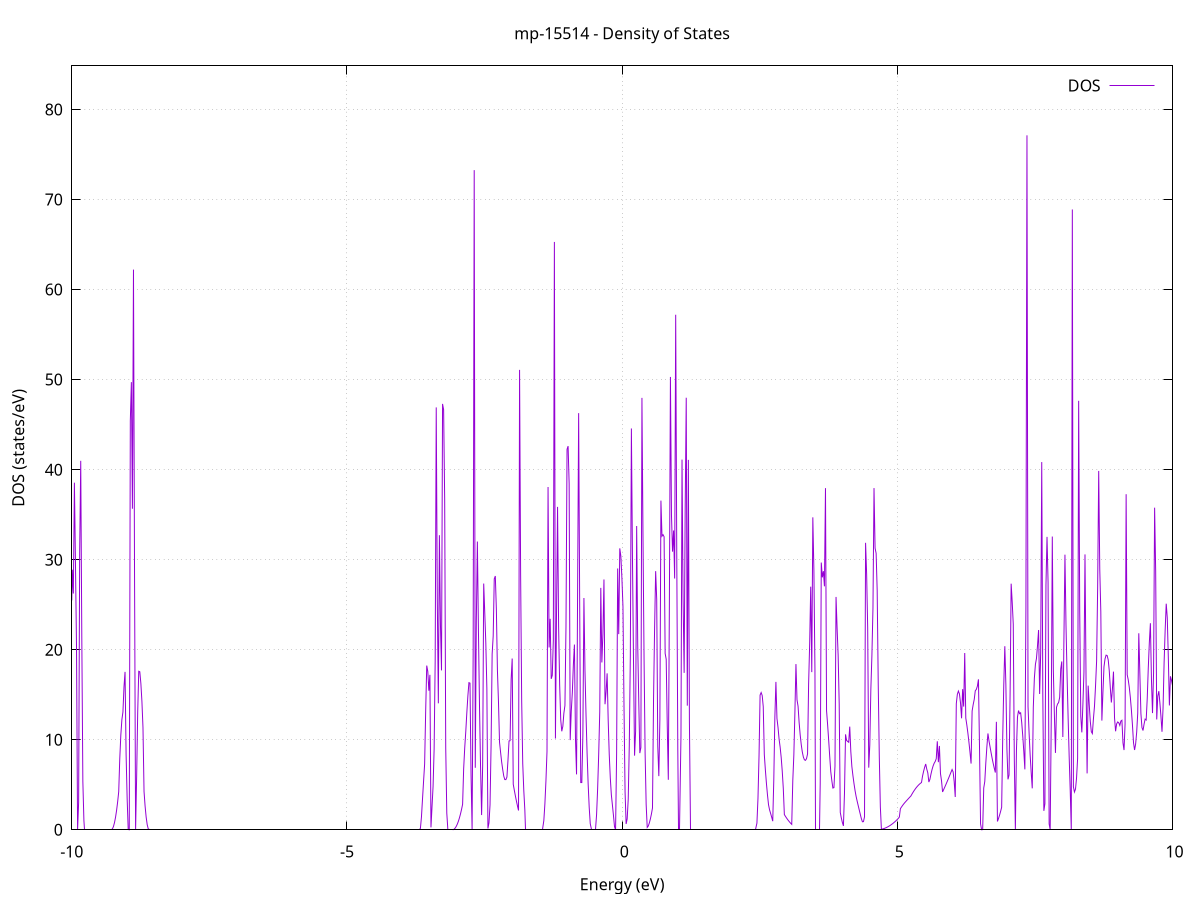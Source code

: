 set title 'mp-15514 - Density of States'
set xlabel 'Energy (eV)'
set ylabel 'DOS (states/eV)'
set grid
set xrange [-10:10]
set yrange [0:84.849]
set xzeroaxis lt -1
set terminal png size 800,600
set output 'mp-15514_dos_gnuplot.png'
plot '-' using 1:2 with lines title 'DOS'
-23.695600 0.000000
-23.676500 0.000000
-23.657300 0.000000
-23.638100 0.000000
-23.619000 0.000000
-23.599800 0.000000
-23.580600 0.000000
-23.561500 0.000000
-23.542300 0.000000
-23.523100 0.000000
-23.504000 0.000000
-23.484800 0.000000
-23.465600 0.000000
-23.446500 0.000000
-23.427300 0.000000
-23.408100 0.000000
-23.389000 0.000000
-23.369800 0.000000
-23.350600 0.000000
-23.331500 0.000000
-23.312300 0.000000
-23.293100 0.000000
-23.274000 0.000000
-23.254800 0.000000
-23.235600 0.000000
-23.216400 0.000000
-23.197300 0.000000
-23.178100 0.000000
-23.158900 0.000000
-23.139800 0.000000
-23.120600 0.000000
-23.101400 0.000000
-23.082300 0.000000
-23.063100 0.000000
-23.043900 0.000000
-23.024800 0.000000
-23.005600 0.000000
-22.986400 0.000000
-22.967300 0.000000
-22.948100 0.000000
-22.928900 0.000000
-22.909800 0.000000
-22.890600 0.000000
-22.871400 0.000000
-22.852300 0.000000
-22.833100 0.000000
-22.813900 0.000000
-22.794800 0.000000
-22.775600 0.000000
-22.756400 0.000000
-22.737300 0.000000
-22.718100 0.000000
-22.698900 0.000000
-22.679800 0.000000
-22.660600 0.000000
-22.641400 0.000000
-22.622300 0.000000
-22.603100 0.000000
-22.583900 0.000000
-22.564800 0.000000
-22.545600 0.000000
-22.526400 0.000000
-22.507200 0.000000
-22.488100 0.000000
-22.468900 0.000000
-22.449700 0.000000
-22.430600 0.000000
-22.411400 0.000000
-22.392200 0.000000
-22.373100 0.000000
-22.353900 0.000000
-22.334700 0.000000
-22.315600 0.000000
-22.296400 0.000000
-22.277200 0.000000
-22.258100 0.000000
-22.238900 0.000000
-22.219700 0.000000
-22.200600 0.000000
-22.181400 0.000000
-22.162200 0.000000
-22.143100 0.000000
-22.123900 0.000000
-22.104700 0.000000
-22.085600 0.000000
-22.066400 0.000000
-22.047200 0.000000
-22.028100 0.000000
-22.008900 0.000000
-21.989700 0.000000
-21.970600 0.000000
-21.951400 0.000000
-21.932200 0.000000
-21.913100 0.000000
-21.893900 0.000000
-21.874700 0.000000
-21.855500 0.000000
-21.836400 0.000000
-21.817200 0.000000
-21.798000 0.000000
-21.778900 0.000000
-21.759700 0.000000
-21.740500 0.000000
-21.721400 0.000000
-21.702200 0.000000
-21.683000 0.000000
-21.663900 0.000000
-21.644700 0.000000
-21.625500 0.000000
-21.606400 0.000000
-21.587200 0.000000
-21.568000 0.000000
-21.548900 0.000000
-21.529700 0.000000
-21.510500 0.000000
-21.491400 0.000000
-21.472200 0.000000
-21.453000 0.000000
-21.433900 0.000000
-21.414700 0.000000
-21.395500 0.000000
-21.376400 0.000000
-21.357200 0.000000
-21.338000 0.000000
-21.318900 0.000000
-21.299700 0.000000
-21.280500 0.000000
-21.261400 0.000000
-21.242200 0.000000
-21.223000 0.000000
-21.203900 0.000000
-21.184700 0.000000
-21.165500 0.000000
-21.146300 0.000000
-21.127200 0.000000
-21.108000 0.000000
-21.088800 0.000000
-21.069700 0.000000
-21.050500 0.000000
-21.031300 0.000000
-21.012200 0.000000
-20.993000 0.000000
-20.973800 0.000000
-20.954700 0.000000
-20.935500 0.000000
-20.916300 0.000000
-20.897200 0.000000
-20.878000 0.000000
-20.858800 0.000000
-20.839700 0.000000
-20.820500 0.000000
-20.801300 0.000000
-20.782200 0.000000
-20.763000 0.000000
-20.743800 0.000000
-20.724700 0.000000
-20.705500 0.000000
-20.686300 0.000000
-20.667200 0.000000
-20.648000 0.000000
-20.628800 0.000000
-20.609700 0.000000
-20.590500 0.000000
-20.571300 0.000000
-20.552200 0.000000
-20.533000 0.000000
-20.513800 0.000000
-20.494700 0.000000
-20.475500 0.000000
-20.456300 0.000000
-20.437100 0.000000
-20.418000 0.000000
-20.398800 0.000000
-20.379600 0.000000
-20.360500 0.000000
-20.341300 0.000000
-20.322100 0.000000
-20.303000 0.000000
-20.283800 0.000000
-20.264600 0.000000
-20.245500 0.000000
-20.226300 0.000000
-20.207100 0.000000
-20.188000 0.000000
-20.168800 0.000000
-20.149600 0.000000
-20.130500 0.000000
-20.111300 0.000000
-20.092100 0.000000
-20.073000 0.000000
-20.053800 0.000000
-20.034600 0.000000
-20.015500 0.000000
-19.996300 0.000000
-19.977100 0.000000
-19.958000 0.000000
-19.938800 0.000000
-19.919600 0.000000
-19.900500 0.000000
-19.881300 0.000000
-19.862100 0.000000
-19.843000 0.000000
-19.823800 0.000000
-19.804600 0.000000
-19.785500 0.000000
-19.766300 0.000000
-19.747100 0.000000
-19.727900 0.000000
-19.708800 0.000000
-19.689600 0.000000
-19.670400 0.000000
-19.651300 0.000000
-19.632100 0.000000
-19.612900 0.000000
-19.593800 0.000000
-19.574600 0.000000
-19.555400 0.000000
-19.536300 0.000000
-19.517100 0.000000
-19.497900 0.000000
-19.478800 0.000000
-19.459600 0.000000
-19.440400 0.000000
-19.421300 0.000000
-19.402100 0.000000
-19.382900 0.000000
-19.363800 0.000000
-19.344600 0.000000
-19.325400 0.000000
-19.306300 0.000000
-19.287100 0.000000
-19.267900 0.000000
-19.248800 0.000000
-19.229600 0.000000
-19.210400 0.000000
-19.191300 0.000000
-19.172100 0.000000
-19.152900 0.000000
-19.133800 0.000000
-19.114600 0.000000
-19.095400 0.000000
-19.076300 0.000000
-19.057100 0.000000
-19.037900 0.000000
-19.018700 0.000000
-18.999600 0.000000
-18.980400 0.000000
-18.961200 0.000000
-18.942100 0.000000
-18.922900 0.000000
-18.903700 0.000000
-18.884600 0.000000
-18.865400 0.000000
-18.846200 0.000000
-18.827100 0.000000
-18.807900 0.000000
-18.788700 0.000000
-18.769600 0.000000
-18.750400 0.000000
-18.731200 0.000000
-18.712100 0.000000
-18.692900 0.000000
-18.673700 0.000000
-18.654600 0.000000
-18.635400 0.000000
-18.616200 0.000000
-18.597100 0.000000
-18.577900 0.000000
-18.558700 0.000000
-18.539600 0.000000
-18.520400 0.000000
-18.501200 0.000000
-18.482100 0.000000
-18.462900 0.000000
-18.443700 0.000000
-18.424600 0.000000
-18.405400 0.000000
-18.386200 0.000000
-18.367100 0.000000
-18.347900 0.000000
-18.328700 0.000000
-18.309500 0.000000
-18.290400 0.000000
-18.271200 0.000000
-18.252000 0.000000
-18.232900 0.000000
-18.213700 0.000000
-18.194500 0.000000
-18.175400 0.000000
-18.156200 0.000000
-18.137000 0.000000
-18.117900 0.000000
-18.098700 0.000000
-18.079500 0.000000
-18.060400 0.000000
-18.041200 0.000000
-18.022000 0.000000
-18.002900 0.000000
-17.983700 0.000000
-17.964500 0.000000
-17.945400 0.000000
-17.926200 0.000000
-17.907000 0.000000
-17.887900 0.000000
-17.868700 0.000000
-17.849500 0.000000
-17.830400 0.000000
-17.811200 0.000000
-17.792000 0.000000
-17.772900 0.000000
-17.753700 0.000000
-17.734500 0.000000
-17.715400 0.000000
-17.696200 0.000000
-17.677000 0.000000
-17.657900 0.000000
-17.638700 0.000000
-17.619500 0.000000
-17.600300 0.000000
-17.581200 0.000000
-17.562000 0.000000
-17.542800 0.000000
-17.523700 0.000000
-17.504500 0.000000
-17.485300 0.000000
-17.466200 0.000000
-17.447000 0.000000
-17.427800 0.000000
-17.408700 0.000000
-17.389500 0.000000
-17.370300 0.000000
-17.351200 0.000000
-17.332000 0.000000
-17.312800 0.000000
-17.293700 0.000000
-17.274500 0.000000
-17.255300 0.000000
-17.236200 0.000000
-17.217000 0.000000
-17.197800 0.000000
-17.178700 0.000000
-17.159500 0.000000
-17.140300 0.000000
-17.121200 0.000000
-17.102000 0.000000
-17.082800 0.000000
-17.063700 0.000000
-17.044500 0.000000
-17.025300 0.000000
-17.006200 0.000000
-16.987000 0.000000
-16.967800 0.000000
-16.948700 0.000000
-16.929500 0.000000
-16.910300 0.000000
-16.891100 0.000000
-16.872000 0.000000
-16.852800 0.000000
-16.833600 0.000000
-16.814500 0.000000
-16.795300 0.000000
-16.776100 0.000000
-16.757000 0.000000
-16.737800 0.000000
-16.718600 0.000000
-16.699500 0.000000
-16.680300 0.000000
-16.661100 0.000000
-16.642000 0.000000
-16.622800 0.000000
-16.603600 0.000000
-16.584500 0.000000
-16.565300 0.000000
-16.546100 0.000000
-16.527000 0.000000
-16.507800 0.000000
-16.488600 0.000000
-16.469500 0.000000
-16.450300 0.000000
-16.431100 0.000000
-16.412000 0.000000
-16.392800 0.000000
-16.373600 0.000000
-16.354500 0.000000
-16.335300 0.000000
-16.316100 0.000000
-16.297000 0.000000
-16.277800 0.000000
-16.258600 0.000000
-16.239500 0.000000
-16.220300 0.000000
-16.201100 0.000000
-16.181900 0.000000
-16.162800 0.000000
-16.143600 0.000000
-16.124400 0.000000
-16.105300 0.000000
-16.086100 0.000000
-16.066900 0.000000
-16.047800 0.000000
-16.028600 0.000000
-16.009400 0.000000
-15.990300 0.000000
-15.971100 0.000000
-15.951900 0.000000
-15.932800 0.000000
-15.913600 0.000000
-15.894400 0.000000
-15.875300 0.000000
-15.856100 0.000000
-15.836900 0.000000
-15.817800 0.000000
-15.798600 0.000000
-15.779400 0.000000
-15.760300 0.000000
-15.741100 0.000000
-15.721900 0.000000
-15.702800 0.000000
-15.683600 0.000000
-15.664400 0.000000
-15.645300 0.000000
-15.626100 0.000000
-15.606900 0.000000
-15.587800 0.000000
-15.568600 0.000000
-15.549400 0.000000
-15.530300 0.000000
-15.511100 0.000000
-15.491900 0.000000
-15.472700 0.000000
-15.453600 0.000000
-15.434400 0.000000
-15.415200 0.000000
-15.396100 0.000000
-15.376900 0.000000
-15.357700 0.000000
-15.338600 0.000000
-15.319400 0.000000
-15.300200 0.000000
-15.281100 0.000000
-15.261900 0.000000
-15.242700 0.000000
-15.223600 0.000000
-15.204400 0.000000
-15.185200 0.000000
-15.166100 0.000000
-15.146900 0.000000
-15.127700 0.000000
-15.108600 0.000000
-15.089400 0.000000
-15.070200 0.000000
-15.051100 0.000000
-15.031900 0.000000
-15.012700 0.000000
-14.993600 0.000000
-14.974400 0.000000
-14.955200 0.000000
-14.936100 0.000000
-14.916900 0.000000
-14.897700 0.000000
-14.878600 0.000000
-14.859400 0.000000
-14.840200 0.000000
-14.821000 0.000000
-14.801900 0.000000
-14.782700 0.000000
-14.763500 0.000000
-14.744400 0.000000
-14.725200 0.000000
-14.706000 0.000000
-14.686900 0.000000
-14.667700 0.000000
-14.648500 0.000000
-14.629400 0.000000
-14.610200 0.000000
-14.591000 0.000000
-14.571900 0.000000
-14.552700 0.000000
-14.533500 0.000000
-14.514400 0.000000
-14.495200 0.000000
-14.476000 0.000000
-14.456900 0.000000
-14.437700 0.000000
-14.418500 0.000000
-14.399400 0.000000
-14.380200 0.000000
-14.361000 0.000000
-14.341900 0.000000
-14.322700 0.000000
-14.303500 0.000000
-14.284400 0.000000
-14.265200 0.000000
-14.246000 0.000000
-14.226900 0.000000
-14.207700 0.000000
-14.188500 0.000000
-14.169400 0.000000
-14.150200 0.000000
-14.131000 0.000000
-14.111800 0.000000
-14.092700 0.000000
-14.073500 0.000000
-14.054300 0.000000
-14.035200 0.000000
-14.016000 0.000000
-13.996800 0.000000
-13.977700 0.000000
-13.958500 0.000000
-13.939300 0.000000
-13.920200 0.000000
-13.901000 0.000000
-13.881800 0.000000
-13.862700 0.000000
-13.843500 0.000000
-13.824300 0.000000
-13.805200 0.000000
-13.786000 0.000000
-13.766800 0.000000
-13.747700 0.000000
-13.728500 0.000000
-13.709300 0.000000
-13.690200 0.000000
-13.671000 0.000000
-13.651800 0.000000
-13.632700 0.000000
-13.613500 0.000000
-13.594300 0.000000
-13.575200 0.000000
-13.556000 0.000000
-13.536800 0.000000
-13.517700 0.000000
-13.498500 0.000000
-13.479300 0.000000
-13.460200 0.000000
-13.441000 0.000000
-13.421800 0.000000
-13.402600 0.000000
-13.383500 0.000000
-13.364300 0.000000
-13.345100 0.000000
-13.326000 1.114300
-13.306800 5.447800
-13.287600 20.302800
-13.268500 32.994500
-13.249300 39.624800
-13.230100 0.000000
-13.211000 0.000000
-13.191800 0.000000
-13.172600 51.689700
-13.153500 42.924500
-13.134300 13.238500
-13.115100 323.968100
-13.096000 86.683600
-13.076800 31.968700
-13.057600 1.283700
-13.038500 0.000000
-13.019300 0.000000
-13.000100 0.000000
-12.981000 0.000000
-12.961800 0.000000
-12.942600 0.000000
-12.923500 0.000000
-12.904300 0.000000
-12.885100 0.000000
-12.866000 0.000000
-12.846800 0.000000
-12.827600 0.000000
-12.808500 0.000000
-12.789300 0.000000
-12.770100 0.000000
-12.751000 0.000000
-12.731800 0.000000
-12.712600 0.000000
-12.693400 0.000000
-12.674300 0.000000
-12.655100 0.000000
-12.635900 0.000000
-12.616800 0.000000
-12.597600 0.000000
-12.578400 0.000000
-12.559300 0.000000
-12.540100 0.000000
-12.520900 0.000000
-12.501800 0.000000
-12.482600 0.000000
-12.463400 0.000000
-12.444300 0.000000
-12.425100 0.000000
-12.405900 0.000000
-12.386800 0.000000
-12.367600 0.000000
-12.348400 0.000000
-12.329300 0.000000
-12.310100 0.000000
-12.290900 0.000000
-12.271800 0.000000
-12.252600 0.000000
-12.233400 0.000000
-12.214300 0.000000
-12.195100 0.000000
-12.175900 0.000000
-12.156800 0.000000
-12.137600 0.000000
-12.118400 0.000000
-12.099300 0.000000
-12.080100 0.000000
-12.060900 0.000000
-12.041800 0.000000
-12.022600 0.000000
-12.003400 0.000000
-11.984200 0.000000
-11.965100 0.000000
-11.945900 0.000000
-11.926700 0.000000
-11.907600 0.000000
-11.888400 0.000000
-11.869200 0.000000
-11.850100 0.000000
-11.830900 0.000000
-11.811700 0.427100
-11.792600 2.772000
-11.773400 7.226200
-11.754200 18.727900
-11.735100 27.900900
-11.715900 33.905400
-11.696700 0.000000
-11.677600 1.508300
-11.658400 27.912400
-11.639200 21.555300
-11.620100 69.707600
-11.600900 36.331100
-11.581700 44.500400
-11.562600 32.078700
-11.543400 2.137700
-11.524200 0.000000
-11.505100 0.000000
-11.485900 0.000000
-11.466700 0.000000
-11.447600 0.000000
-11.428400 0.000000
-11.409200 0.000000
-11.390100 0.000000
-11.370900 0.000000
-11.351700 0.000000
-11.332600 0.000000
-11.313400 0.000000
-11.294200 0.000000
-11.275000 0.000000
-11.255900 0.000000
-11.236700 0.000000
-11.217500 0.000000
-11.198400 0.000000
-11.179200 0.000000
-11.160000 0.000000
-11.140900 0.000000
-11.121700 0.000000
-11.102500 0.000000
-11.083400 0.000000
-11.064200 0.000000
-11.045000 0.000000
-11.025900 0.000000
-11.006700 0.000000
-10.987500 0.000000
-10.968400 0.000000
-10.949200 0.000000
-10.930000 0.000000
-10.910900 0.000000
-10.891700 0.000000
-10.872500 0.000000
-10.853400 0.000000
-10.834200 0.000000
-10.815000 0.000000
-10.795900 0.000000
-10.776700 0.000000
-10.757500 0.000000
-10.738400 0.000000
-10.719200 0.000000
-10.700000 0.000000
-10.680900 0.000000
-10.661700 0.000000
-10.642500 0.000000
-10.623400 0.000000
-10.604200 0.000000
-10.585000 0.000000
-10.565800 0.000000
-10.546700 0.000000
-10.527500 0.000000
-10.508300 0.000000
-10.489200 0.000000
-10.470000 0.000000
-10.450800 0.000000
-10.431700 0.000000
-10.412500 0.000000
-10.393300 0.000000
-10.374200 0.000000
-10.355000 0.000000
-10.335800 0.000000
-10.316700 0.000000
-10.297500 0.000000
-10.278300 0.000000
-10.259200 0.077800
-10.240000 1.030200
-10.220800 3.066200
-10.201700 6.185700
-10.182500 18.094600
-10.163300 22.987000
-10.144200 24.583800
-10.125000 22.884900
-10.105800 5.491700
-10.086700 0.000000
-10.067500 0.000000
-10.048300 15.068300
-10.029200 18.920800
-10.010000 21.756100
-9.990800 28.885500
-9.971700 26.240400
-9.952500 38.551900
-9.933300 29.599400
-9.914200 20.300400
-9.895000 0.000000
-9.875800 3.028700
-9.856600 30.842400
-9.837500 40.980000
-9.818300 21.508800
-9.799100 5.377900
-9.780000 1.028300
-9.760800 0.000000
-9.741600 0.000000
-9.722500 0.000000
-9.703300 0.000000
-9.684100 0.000000
-9.665000 0.000000
-9.645800 0.000000
-9.626600 0.000000
-9.607500 0.000000
-9.588300 0.000000
-9.569100 0.000000
-9.550000 0.000000
-9.530800 0.000000
-9.511600 0.000000
-9.492500 0.000000
-9.473300 0.000000
-9.454100 0.000000
-9.435000 0.000000
-9.415800 0.000000
-9.396600 0.000000
-9.377500 0.000000
-9.358300 0.000000
-9.339100 0.000000
-9.320000 0.000000
-9.300800 0.000000
-9.281600 0.000200
-9.262500 0.093900
-9.243300 0.357700
-9.224100 0.791400
-9.205000 1.395200
-9.185800 2.169100
-9.166600 3.113000
-9.147400 4.226900
-9.128300 7.899300
-9.109100 10.518200
-9.089900 12.233600
-9.070800 13.075000
-9.051600 15.868100
-9.032400 17.539400
-9.013300 8.387000
-8.994100 3.443700
-8.974900 0.029400
-8.955800 0.000000
-8.936600 45.435200
-8.917400 49.717100
-8.898300 35.662800
-8.879100 62.219000
-8.859900 28.434200
-8.840800 0.000000
-8.821600 5.932300
-8.802400 13.054800
-8.783300 17.604300
-8.764100 17.549500
-8.744900 16.258900
-8.725800 14.254600
-8.706600 11.349600
-8.687400 4.254400
-8.668300 2.647600
-8.649100 1.420100
-8.629900 0.571900
-8.610800 0.102900
-8.591600 0.000000
-8.572400 0.000000
-8.553300 0.000000
-8.534100 0.000000
-8.514900 0.000000
-8.495800 0.000000
-8.476600 0.000000
-8.457400 0.000000
-8.438200 0.000000
-8.419100 0.000000
-8.399900 0.000000
-8.380700 0.000000
-8.361600 0.000000
-8.342400 0.000000
-8.323200 0.000000
-8.304100 0.000000
-8.284900 0.000000
-8.265700 0.000000
-8.246600 0.000000
-8.227400 0.000000
-8.208200 0.000000
-8.189100 0.000000
-8.169900 0.000000
-8.150700 0.000000
-8.131600 0.000000
-8.112400 0.000000
-8.093200 0.000000
-8.074100 0.000000
-8.054900 0.000000
-8.035700 0.000000
-8.016600 0.000000
-7.997400 0.000000
-7.978200 0.000000
-7.959100 0.000000
-7.939900 0.000000
-7.920700 0.000000
-7.901600 0.000000
-7.882400 0.000000
-7.863200 0.000000
-7.844100 0.000000
-7.824900 0.000000
-7.805700 0.000000
-7.786600 0.000000
-7.767400 0.000000
-7.748200 0.000000
-7.729000 0.000000
-7.709900 0.000000
-7.690700 0.000000
-7.671500 0.000000
-7.652400 0.000000
-7.633200 0.000000
-7.614000 0.000000
-7.594900 0.000000
-7.575700 0.000000
-7.556500 0.000000
-7.537400 0.000000
-7.518200 0.000000
-7.499000 0.000000
-7.479900 0.000000
-7.460700 0.000000
-7.441500 0.000000
-7.422400 0.000000
-7.403200 0.000000
-7.384000 0.000000
-7.364900 0.000000
-7.345700 0.000000
-7.326500 0.000000
-7.307400 0.000000
-7.288200 0.000000
-7.269000 0.000000
-7.249900 0.000000
-7.230700 0.000000
-7.211500 0.000000
-7.192400 0.000000
-7.173200 0.000000
-7.154000 0.000000
-7.134900 0.000000
-7.115700 0.000000
-7.096500 0.000000
-7.077300 0.000000
-7.058200 0.000000
-7.039000 0.000000
-7.019800 0.000000
-7.000700 0.000000
-6.981500 0.000000
-6.962300 0.000000
-6.943200 0.000000
-6.924000 0.000000
-6.904800 0.000000
-6.885700 0.000000
-6.866500 0.000000
-6.847300 0.000000
-6.828200 0.000000
-6.809000 0.000000
-6.789800 0.000000
-6.770700 0.000000
-6.751500 0.000000
-6.732300 0.000000
-6.713200 0.000000
-6.694000 0.000000
-6.674800 0.000000
-6.655700 0.000000
-6.636500 0.000000
-6.617300 0.000000
-6.598200 0.000000
-6.579000 0.000000
-6.559800 0.000000
-6.540700 0.000000
-6.521500 0.000000
-6.502300 0.000000
-6.483200 0.000000
-6.464000 0.000000
-6.444800 0.000000
-6.425700 0.000000
-6.406500 0.000000
-6.387300 0.000000
-6.368100 0.000000
-6.349000 0.000000
-6.329800 0.000000
-6.310600 0.000000
-6.291500 0.000000
-6.272300 0.000000
-6.253100 0.000000
-6.234000 0.000000
-6.214800 0.000000
-6.195600 0.000000
-6.176500 0.000000
-6.157300 0.000000
-6.138100 0.000000
-6.119000 0.000000
-6.099800 0.000000
-6.080600 0.000000
-6.061500 0.000000
-6.042300 0.000000
-6.023100 0.000000
-6.004000 0.000000
-5.984800 0.000000
-5.965600 0.000000
-5.946500 0.000000
-5.927300 0.000000
-5.908100 0.000000
-5.889000 0.000000
-5.869800 0.000000
-5.850600 0.000000
-5.831500 0.000000
-5.812300 0.000000
-5.793100 0.000000
-5.774000 0.000000
-5.754800 0.000000
-5.735600 0.000000
-5.716500 0.000000
-5.697300 0.000000
-5.678100 0.000000
-5.658900 0.000000
-5.639800 0.000000
-5.620600 0.000000
-5.601400 0.000000
-5.582300 0.000000
-5.563100 0.000000
-5.543900 0.000000
-5.524800 0.000000
-5.505600 0.000000
-5.486400 0.000000
-5.467300 0.000000
-5.448100 0.000000
-5.428900 0.000000
-5.409800 0.000000
-5.390600 0.000000
-5.371400 0.000000
-5.352300 0.000000
-5.333100 0.000000
-5.313900 0.000000
-5.294800 0.000000
-5.275600 0.000000
-5.256400 0.000000
-5.237300 0.000000
-5.218100 0.000000
-5.198900 0.000000
-5.179800 0.000000
-5.160600 0.000000
-5.141400 0.000000
-5.122300 0.000000
-5.103100 0.000000
-5.083900 0.000000
-5.064800 0.000000
-5.045600 0.000000
-5.026400 0.000000
-5.007300 0.000000
-4.988100 0.000000
-4.968900 0.000000
-4.949700 0.000000
-4.930600 0.000000
-4.911400 0.000000
-4.892200 0.000000
-4.873100 0.000000
-4.853900 0.000000
-4.834700 0.000000
-4.815600 0.000000
-4.796400 0.000000
-4.777200 0.000000
-4.758100 0.000000
-4.738900 0.000000
-4.719700 0.000000
-4.700600 0.000000
-4.681400 0.000000
-4.662200 0.000000
-4.643100 0.000000
-4.623900 0.000000
-4.604700 0.000000
-4.585600 0.000000
-4.566400 0.000000
-4.547200 0.000000
-4.528100 0.000000
-4.508900 0.000000
-4.489700 0.000000
-4.470600 0.000000
-4.451400 0.000000
-4.432200 0.000000
-4.413100 0.000000
-4.393900 0.000000
-4.374700 0.000000
-4.355600 0.000000
-4.336400 0.000000
-4.317200 0.000000
-4.298100 0.000000
-4.278900 0.000000
-4.259700 0.000000
-4.240500 0.000000
-4.221400 0.000000
-4.202200 0.000000
-4.183000 0.000000
-4.163900 0.000000
-4.144700 0.000000
-4.125500 0.000000
-4.106400 0.000000
-4.087200 0.000000
-4.068000 0.000000
-4.048900 0.000000
-4.029700 0.000000
-4.010500 0.000000
-3.991400 0.000000
-3.972200 0.000000
-3.953000 0.000000
-3.933900 0.000000
-3.914700 0.000000
-3.895500 0.000000
-3.876400 0.000000
-3.857200 0.000000
-3.838000 0.000000
-3.818900 0.000000
-3.799700 0.000000
-3.780500 0.000000
-3.761400 0.000000
-3.742200 0.000000
-3.723000 0.000000
-3.703900 0.000000
-3.684700 0.000000
-3.665500 0.159000
-3.646400 1.440100
-3.627200 3.444600
-3.608000 5.397600
-3.588900 7.299300
-3.569700 13.255600
-3.550500 18.235800
-3.531300 17.584400
-3.512200 15.443900
-3.493000 17.209400
-3.473800 0.264700
-3.454700 2.555500
-3.435500 4.810900
-3.416300 8.968700
-3.397200 18.702700
-3.378000 46.916800
-3.358800 25.685000
-3.339700 14.045900
-3.320500 32.719500
-3.301300 22.790600
-3.282200 17.706400
-3.263000 47.302900
-3.243800 46.657400
-3.224700 36.704500
-3.205500 9.083500
-3.186300 1.849500
-3.167200 0.040400
-3.148000 0.000000
-3.128800 0.000000
-3.109700 0.000000
-3.090500 0.000000
-3.071300 0.007600
-3.052200 0.069900
-3.033000 0.195000
-3.013800 0.383000
-2.994700 0.633800
-2.975500 0.947400
-2.956300 1.323900
-2.937200 1.763200
-2.918000 2.265400
-2.898800 2.830400
-2.879700 6.781100
-2.860500 9.092600
-2.841300 10.898300
-2.822100 13.010800
-2.803000 14.878400
-2.783800 16.339900
-2.764600 16.289200
-2.745500 6.073800
-2.726300 0.000000
-2.707100 19.581300
-2.688000 73.265100
-2.668800 6.887800
-2.649600 23.175000
-2.630500 32.015000
-2.611300 22.167300
-2.592100 13.857800
-2.573000 7.086600
-2.553800 1.631600
-2.534600 7.099800
-2.515500 27.349300
-2.496300 24.091000
-2.477100 20.726400
-2.458000 15.660500
-2.438800 0.146800
-2.419600 0.777500
-2.400500 2.768000
-2.381300 9.424900
-2.362100 19.523600
-2.343000 21.521700
-2.323800 27.867800
-2.304600 28.184900
-2.285500 24.513900
-2.266300 17.729800
-2.247100 14.200000
-2.228000 9.732400
-2.208800 8.612900
-2.189600 7.546800
-2.170500 6.700200
-2.151300 5.971600
-2.132100 5.576500
-2.112900 5.571300
-2.093800 5.853400
-2.074600 7.703400
-2.055400 9.864500
-2.036300 9.894900
-2.017100 16.716600
-1.997900 19.022000
-1.978800 5.058900
-1.959600 4.400800
-1.940400 3.780300
-1.921300 3.197200
-1.902100 2.651700
-1.882900 2.143700
-1.863800 51.085200
-1.844600 28.278900
-1.825400 14.303500
-1.806300 7.363600
-1.787100 4.355900
-1.767900 2.180000
-1.748800 0.000000
-1.729600 0.000000
-1.710400 0.000000
-1.691300 0.000000
-1.672100 0.000000
-1.652900 0.000000
-1.633800 0.000000
-1.614600 0.000000
-1.595400 0.000000
-1.576300 0.000000
-1.557100 0.000000
-1.537900 0.000000
-1.518800 0.000000
-1.499600 0.000000
-1.480400 0.000000
-1.461300 0.000000
-1.442100 0.000000
-1.422900 1.031200
-1.403700 2.890700
-1.384600 5.442900
-1.365400 8.687600
-1.346200 38.075300
-1.327100 20.252400
-1.307900 23.435900
-1.288700 16.765600
-1.269600 17.153300
-1.250400 21.014300
-1.231200 65.295900
-1.212100 10.136900
-1.192900 23.687600
-1.173700 35.862700
-1.154600 22.588600
-1.135400 16.115900
-1.116200 12.243500
-1.097100 10.939200
-1.077900 11.481700
-1.058700 12.951700
-1.039600 13.805400
-1.020400 22.553900
-1.001200 42.264700
-0.982100 42.615000
-0.962900 38.456900
-0.943700 9.961600
-0.924600 13.153200
-0.905400 15.222400
-0.886200 18.332300
-0.867100 20.570600
-0.847900 10.065900
-0.828700 6.153200
-0.809600 26.161100
-0.790400 46.275500
-0.771200 24.689800
-0.752100 5.241600
-0.732900 5.244500
-0.713700 10.509100
-0.694500 25.742800
-0.675400 17.687400
-0.656200 12.709300
-0.637000 8.518900
-0.617900 5.116400
-0.598700 2.501700
-0.579500 0.674800
-0.560400 0.000000
-0.541200 0.000000
-0.522000 0.000000
-0.502900 0.000000
-0.483700 0.000000
-0.464500 1.682400
-0.445400 4.553100
-0.426200 8.357500
-0.407000 13.095800
-0.387900 26.868500
-0.368700 18.582800
-0.349500 21.749400
-0.330400 27.802100
-0.311200 13.945900
-0.292000 15.309400
-0.272900 17.376500
-0.253700 12.188400
-0.234500 8.379800
-0.215400 5.766200
-0.196200 3.890000
-0.177000 2.754600
-0.157900 1.600200
-0.138700 0.338300
-0.119500 0.000000
-0.100400 8.454700
-0.081200 29.027100
-0.062000 21.730100
-0.042900 31.257700
-0.023700 30.388600
-0.004500 28.002300
0.014700 24.819200
0.033800 13.695500
0.053000 4.232400
0.072200 0.645800
0.091300 1.203400
0.110500 3.396500
0.129700 9.354400
0.148800 19.315800
0.168000 44.573100
0.187200 30.387300
0.206300 18.834000
0.225500 8.234800
0.244700 10.956900
0.263800 33.737700
0.283000 20.555000
0.302200 14.178600
0.321300 8.515400
0.340500 9.126600
0.359700 47.970600
0.378800 32.599700
0.398000 19.092000
0.417200 8.540100
0.436300 2.812300
0.455500 0.262000
0.474700 0.410400
0.493800 0.755300
0.513000 1.204500
0.532200 1.758200
0.551300 2.416200
0.570500 14.494300
0.589700 22.381800
0.608800 28.728000
0.628000 25.605100
0.647200 9.288500
0.666400 5.958900
0.685500 12.228300
0.704700 36.558900
0.723900 32.612900
0.743000 32.778700
0.762200 32.550200
0.781400 19.590100
0.800500 18.939200
0.819700 11.573800
0.838900 5.552500
0.858000 24.721400
0.877200 50.299900
0.896400 34.937200
0.915500 30.894200
0.934700 33.241400
0.953900 27.909300
0.973000 57.207100
0.992200 30.769300
1.011400 8.889500
1.030500 0.000000
1.049700 0.000000
1.068900 10.420900
1.088000 41.116300
1.107200 25.636000
1.126400 17.426600
1.145500 35.543700
1.164700 47.991700
1.183900 13.783800
1.203000 41.086900
1.222200 12.111300
1.241400 0.000000
1.260500 0.000000
1.279700 0.000000
1.298900 0.000000
1.318000 0.000000
1.337200 0.000000
1.356400 0.000000
1.375600 0.000000
1.394700 0.000000
1.413900 0.000000
1.433100 0.000000
1.452200 0.000000
1.471400 0.000000
1.490600 0.000000
1.509700 0.000000
1.528900 0.000000
1.548100 0.000000
1.567200 0.000000
1.586400 0.000000
1.605600 0.000000
1.624700 0.000000
1.643900 0.000000
1.663100 0.000000
1.682200 0.000000
1.701400 0.000000
1.720600 0.000000
1.739700 0.000000
1.758900 0.000000
1.778100 0.000000
1.797200 0.000000
1.816400 0.000000
1.835600 0.000000
1.854700 0.000000
1.873900 0.000000
1.893100 0.000000
1.912200 0.000000
1.931400 0.000000
1.950600 0.000000
1.969700 0.000000
1.988900 0.000000
2.008100 0.000000
2.027200 0.000000
2.046400 0.000000
2.065600 0.000000
2.084800 0.000000
2.103900 0.000000
2.123100 0.000000
2.142300 0.000000
2.161400 0.000000
2.180600 0.000000
2.199800 0.000000
2.218900 0.000000
2.238100 0.000000
2.257300 0.000000
2.276400 0.000000
2.295600 0.000000
2.314800 0.000000
2.333900 0.000000
2.353100 0.000000
2.372300 0.000000
2.391400 0.000000
2.410600 0.000000
2.429800 0.000000
2.448900 0.735700
2.468100 3.502200
2.487300 8.245000
2.506400 14.964100
2.525600 15.242800
2.544800 14.909000
2.563900 13.677700
2.583100 8.356600
2.602300 6.665600
2.621400 5.172400
2.640600 3.876900
2.659800 2.779300
2.678900 2.207700
2.698100 1.807900
2.717300 1.390800
2.736400 0.956400
2.755600 5.596800
2.774800 12.496800
2.794000 16.423200
2.813100 12.362000
2.832300 11.371400
2.851500 10.079500
2.870600 9.192900
2.889800 8.043600
2.909000 6.512600
2.928100 4.599700
2.947300 1.688800
2.966500 1.499700
2.985600 1.321900
3.004800 1.155200
3.024000 0.999800
3.043100 0.855600
3.062300 0.722600
3.081500 0.600900
3.100600 5.449500
3.119800 8.302100
3.139000 13.032100
3.158100 18.407800
3.177300 14.439000
3.196500 13.714600
3.215600 11.931400
3.234800 10.556000
3.254000 9.474800
3.273100 8.653500
3.292300 8.089800
3.311500 7.775500
3.330600 7.709900
3.349800 7.893000
3.369000 8.427900
3.388100 16.171200
3.407300 20.678400
3.426500 26.998800
3.445600 17.507900
3.464800 34.700500
3.484000 28.827900
3.503200 17.808100
3.522300 0.000000
3.541500 0.000000
3.560700 0.000000
3.579800 0.000000
3.599000 5.154300
3.618200 29.682100
3.637300 28.036300
3.656500 28.726300
3.675700 27.040800
3.694800 37.949600
3.714000 13.231200
3.733200 11.685000
3.752300 9.989600
3.771500 8.145300
3.790700 6.449500
3.809800 5.467900
3.829000 4.637000
3.848200 4.679700
3.867300 7.066600
3.886500 25.864400
3.905700 22.416700
3.924800 19.382000
3.944000 13.975100
3.963200 1.933600
3.982300 1.312700
4.001500 0.811600
4.020700 0.430400
4.039800 4.062200
4.059000 10.597900
4.078200 9.921300
4.097300 9.811600
4.116500 9.722100
4.135700 11.456700
4.154800 8.701400
4.174000 7.026600
4.193200 6.025500
4.212400 5.142500
4.231500 4.374300
4.250700 3.721000
4.269900 3.182600
4.289000 2.689600
4.308200 2.197000
4.327400 1.711800
4.346500 1.234200
4.365700 0.889400
4.384900 0.905300
4.404000 1.440400
4.423200 31.876400
4.442400 28.417400
4.461500 22.440400
4.480700 6.901000
4.499900 9.432600
4.519000 15.578800
4.538200 19.387600
4.557400 24.624600
4.576500 37.954200
4.595700 31.288500
4.614900 30.712200
4.634000 26.602000
4.653200 16.170600
4.672400 8.152300
4.691500 2.552700
4.710700 0.055500
4.729900 0.084700
4.749000 0.120000
4.768200 0.161500
4.787400 0.209200
4.806500 0.263000
4.825700 0.323000
4.844900 0.389100
4.864000 0.461300
4.883200 0.539800
4.902400 0.624300
4.921600 0.715000
4.940700 0.811900
4.959900 0.914900
4.979100 1.024100
4.998200 1.139400
5.017400 1.260900
5.036600 1.412700
5.055700 2.340300
5.074900 2.521500
5.094100 2.690300
5.113200 2.846500
5.132400 2.990100
5.151600 3.122500
5.170700 3.252300
5.189900 3.381100
5.209100 3.508800
5.228200 3.635500
5.247400 3.761100
5.266600 3.966800
5.285700 4.163300
5.304900 4.346300
5.324100 4.515800
5.343200 4.671800
5.362400 4.814400
5.381600 4.943500
5.400700 5.059200
5.419900 5.161400
5.439100 5.250100
5.458200 5.961100
5.477400 6.494400
5.496600 6.943000
5.515700 7.307000
5.534900 6.736400
5.554100 6.312000
5.573200 5.298000
5.592400 5.606000
5.611600 6.187500
5.630800 6.686300
5.649900 7.085300
5.669100 7.384500
5.688300 7.583900
5.707400 7.893200
5.726600 9.825500
5.745800 7.512200
5.764900 9.310200
5.784100 6.251200
5.803300 5.427800
5.822400 4.201600
5.841600 4.459100
5.860800 4.721600
5.879900 4.989100
5.899100 5.261400
5.918300 5.538700
5.937400 5.820900
5.956600 6.108100
5.975800 6.400200
5.994900 6.690900
6.014100 6.417600
6.033300 5.347500
6.052400 3.644000
6.071600 14.006500
6.090800 15.048700
6.109900 15.407400
6.129100 15.082400
6.148300 14.073800
6.167400 12.381700
6.186600 15.621000
6.205800 13.681100
6.224900 19.630400
6.244100 12.405000
6.263300 11.626700
6.282400 10.724800
6.301600 9.707900
6.320800 8.584700
6.340000 7.355100
6.359100 13.185900
6.378300 13.901000
6.397500 14.481300
6.416600 15.442500
6.435800 15.591300
6.455000 15.959100
6.474100 16.708800
6.493300 9.188900
6.512500 0.656400
6.531600 0.000000
6.550800 0.020200
6.570000 4.635100
6.589100 5.359700
6.608300 7.463100
6.627500 9.242200
6.646600 10.697000
6.665800 9.871900
6.685000 9.208900
6.704100 8.549600
6.723300 7.925700
6.742500 7.352400
6.761600 6.830000
6.780800 6.358400
6.800000 11.992000
6.819100 0.924400
6.838300 1.246800
6.857500 1.617200
6.876600 2.035800
6.895800 2.502400
6.915000 10.200700
6.934100 16.064600
6.953300 20.388400
6.972500 16.091000
6.991600 8.934600
7.010800 5.601200
7.030000 6.077000
7.049200 15.063000
7.068300 27.337200
7.087500 25.287200
7.106700 22.839400
7.125800 7.803600
7.145000 0.000000
7.164200 8.777200
7.183300 12.530600
7.202500 13.241900
7.221700 12.896600
7.240800 12.992100
7.260000 11.936600
7.279200 10.432400
7.298300 8.690400
7.317500 6.710800
7.336700 24.649200
7.355800 77.135400
7.375000 13.687000
7.394200 10.767200
7.413300 8.326700
7.432500 6.365400
7.451700 4.602000
7.470800 13.584900
7.490000 16.828900
7.509200 18.374000
7.528300 19.031200
7.547500 20.459900
7.566700 22.190100
7.585800 15.079600
7.605000 19.612800
7.624200 40.841600
7.643300 15.168900
7.662500 2.101300
7.681700 2.899900
7.700800 27.191200
7.720000 32.531300
7.739200 27.475500
7.758400 0.655600
7.777500 0.000000
7.796700 12.052400
7.815900 32.572300
7.835000 17.683400
7.854200 12.706900
7.873400 8.539100
7.892500 13.608600
7.911700 13.973600
7.930900 14.129900
7.950000 14.718900
7.969200 17.856100
7.988400 18.695000
8.007500 10.304400
8.026700 20.961700
8.045900 30.556800
8.065000 22.733000
8.084200 17.171700
8.103400 12.467200
8.122500 8.153600
8.141700 4.324800
8.160900 0.000000
8.180000 68.898300
8.199200 4.791900
8.218400 4.193700
8.237500 4.516300
8.256700 5.759700
8.275900 7.924000
8.295000 47.649400
8.314200 24.264600
8.333400 12.627200
8.352500 10.816000
8.371700 13.882800
8.390900 17.482300
8.410100 30.590200
8.429200 16.704000
8.448400 6.265300
8.467600 16.009600
8.486700 13.932000
8.505900 12.062900
8.525100 10.889700
8.544200 10.684400
8.563400 12.338900
8.582600 13.723700
8.601700 15.983200
8.620900 18.720300
8.640100 26.924000
8.659200 39.856500
8.678400 28.953900
8.697600 24.193200
8.716700 12.125700
8.735900 15.264100
8.755100 18.105400
8.774200 18.989700
8.793400 19.398700
8.812600 19.352000
8.831700 18.886000
8.850900 17.680700
8.870100 15.776600
8.889200 14.136700
8.908400 15.649800
8.927600 17.566000
8.946700 12.438600
8.965900 10.939200
8.985100 11.767100
9.004200 11.976200
9.023400 11.887300
9.042600 11.591000
9.061700 12.076500
9.080900 12.165800
9.100100 9.655900
9.119300 8.854200
9.138400 11.740500
9.157600 37.275500
9.176800 17.222400
9.195900 16.653000
9.215100 15.807400
9.234300 14.685700
9.253400 13.287800
9.272600 11.613800
9.291800 9.663700
9.310900 8.860400
9.330100 9.522900
9.349300 10.846500
9.368400 12.956500
9.387600 21.827700
9.406800 17.374000
9.425900 12.922800
9.445100 11.353900
9.464300 11.024800
9.483400 11.731900
9.502600 12.292200
9.521800 12.193800
9.540900 14.577400
9.560100 17.997200
9.579300 20.816100
9.598400 22.944600
9.617600 16.687300
9.636800 12.961400
9.655900 17.394200
9.675100 35.776400
9.694300 28.691300
9.713400 12.253700
9.732600 14.852800
9.751800 15.398000
9.770900 14.094700
9.790100 12.591100
9.809300 10.887100
9.828500 13.523200
9.847600 18.595900
9.866800 22.185900
9.886000 25.109600
9.905100 23.561700
9.924300 19.106100
9.943500 13.808300
9.962600 17.046500
9.981800 16.596900
10.001000 15.992700
10.020100 15.234100
10.039300 15.475800
10.058500 15.832000
10.077600 16.278300
10.096800 17.191900
10.116000 37.954000
10.135100 23.419300
10.154300 12.086400
10.173500 90.747700
10.192600 22.447000
10.211800 22.392700
10.231000 22.003200
10.250100 11.376200
10.269300 0.000000
10.288500 0.000000
10.307600 0.000000
10.326800 0.000100
10.346000 0.335000
10.365100 1.319500
10.384300 30.286000
10.403500 29.047600
10.422600 30.426000
10.441800 29.616700
10.461000 22.334600
10.480100 20.519100
10.499300 18.066100
10.518500 13.162500
10.537700 8.286500
10.556800 6.918600
10.576000 7.469800
10.595200 8.034800
10.614300 8.613700
10.633500 9.206400
10.652700 13.318100
10.671800 15.291300
10.691000 17.006000
10.710200 22.471000
10.729300 21.839400
10.748500 19.929500
10.767700 16.741400
10.786800 14.700400
10.806000 13.072900
10.825200 19.799500
10.844300 24.788600
10.863500 22.246200
10.882700 18.263500
10.901800 14.076000
10.921000 10.029200
10.940200 6.058600
10.959300 2.164300
10.978500 0.000000
10.997700 0.000000
11.016800 0.000000
11.036000 2.196300
11.055200 26.275600
11.074300 27.787800
11.093500 34.361700
11.112700 31.309400
11.131800 11.638400
11.151000 12.555300
11.170200 13.016700
11.189300 12.897000
11.208500 13.019400
11.227700 18.254900
11.246900 35.711600
11.266000 29.848100
11.285200 23.169000
11.304400 14.214700
11.323500 8.095500
11.342700 5.932000
11.361900 9.380600
11.381000 14.869500
11.400200 22.585600
11.419400 22.755700
11.438500 24.480700
11.457700 27.454600
11.476900 30.696400
11.496000 37.403800
11.515200 0.000000
11.534400 0.000000
11.553500 0.000000
11.572700 0.000000
11.591900 9.019600
11.611000 16.384900
11.630200 17.454900
11.649400 19.062900
11.668500 22.832400
11.687700 30.529600
11.706900 39.842500
11.726000 38.762400
11.745200 17.334700
11.764400 2.427700
11.783500 3.895600
11.802700 5.661600
11.821900 7.725700
11.841000 53.069100
11.860200 28.717700
11.879400 11.086600
11.898500 23.976400
11.917700 26.867900
11.936900 27.634300
11.956100 35.658100
11.975200 21.523300
11.994400 17.862100
12.013600 13.987400
12.032700 9.469200
12.051900 32.366700
12.071100 36.653700
12.090200 18.347700
12.109400 12.727700
12.128600 12.076400
12.147700 14.421600
12.166900 27.552300
12.186100 34.858600
12.205200 26.936900
12.224400 13.914400
12.243600 13.522800
12.262700 21.927900
12.281900 19.291700
12.301100 17.399700
12.320200 15.739700
12.339400 14.311700
12.358600 13.149900
12.377700 12.955100
12.396900 13.035100
12.416100 13.675600
12.435200 16.496500
12.454400 18.803600
12.473600 20.891400
12.492700 12.692300
12.511900 10.089100
12.531100 11.435800
12.550200 17.640900
12.569400 11.542000
12.588600 11.940500
12.607700 12.259200
12.626900 12.498100
12.646100 12.657200
12.665300 12.736600
12.684400 13.999100
12.703600 7.954700
12.722800 6.658900
12.741900 5.473500
12.761100 4.378700
12.780300 3.259400
12.799400 2.595500
12.818600 1.982200
12.837800 1.419500
12.856900 0.907300
12.876100 0.445800
12.895300 0.034900
12.914400 0.000000
12.933600 0.000000
12.952800 0.000000
12.971900 0.000000
12.991100 0.000000
13.010300 0.000000
13.029400 0.000000
13.048600 0.000000
13.067800 0.000000
13.086900 0.000000
13.106100 0.000000
13.125300 0.000000
13.144400 0.000000
13.163600 0.000000
13.182800 0.000000
13.201900 0.000000
13.221100 0.000000
13.240300 0.000000
13.259400 0.000000
13.278600 0.000000
13.297800 0.000000
13.316900 0.000000
13.336100 0.000000
13.355300 0.000000
13.374500 0.000000
13.393600 0.000000
13.412800 0.000000
13.432000 0.000000
13.451100 0.000000
13.470300 0.000000
13.489500 0.000000
13.508600 0.000000
13.527800 0.000000
13.547000 0.000000
13.566100 0.000000
13.585300 0.000000
13.604500 0.000000
13.623600 0.000000
13.642800 0.000000
13.662000 0.000000
13.681100 0.000000
13.700300 0.000000
13.719500 0.000000
13.738600 0.000000
13.757800 0.000000
13.777000 0.000000
13.796100 0.000000
13.815300 0.000000
13.834500 0.000000
13.853600 0.000000
13.872800 0.000000
13.892000 0.000000
13.911100 0.000000
13.930300 0.000000
13.949500 0.000000
13.968600 0.000000
13.987800 0.000000
14.007000 0.000000
14.026100 0.000000
14.045300 0.000000
14.064500 0.000000
14.083700 0.000000
14.102800 0.000000
14.122000 0.000000
14.141200 0.000000
14.160300 0.000000
14.179500 0.000000
14.198700 0.000000
14.217800 0.000000
14.237000 0.000000
14.256200 0.000000
14.275300 0.000000
14.294500 0.000000
14.313700 0.000000
14.332800 0.000000
14.352000 0.000000
14.371200 0.000000
14.390300 0.000000
14.409500 0.000000
14.428700 0.000000
14.447800 0.000000
14.467000 0.000000
14.486200 0.000000
14.505300 0.000000
14.524500 0.000000
14.543700 0.000000
14.562800 0.000000
14.582000 0.000000
14.601200 0.000000
14.620300 0.000000
14.639500 0.000000
e
